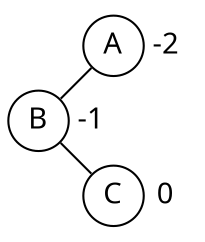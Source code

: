 graph G {
    layout=neato;
    node[shape=circle, fixedsize=true, width=0.40, fontname="sans"];

    A       [pos=" 0.50, 1.00!"];
    A_label [pos=" 0.85, 1.00!", shape=plaintext, label="-2"];

    B       [pos=" 0.00, 0.50!"];
    B_label [pos=" 0.35, 0.50!", shape=plaintext, label="-1"];

    C       [pos=" 0.50, 0.00!"];
    C_label [pos=" 0.85, 0.00!", shape=plaintext, label="0"];


    A -- B -- C;
}
